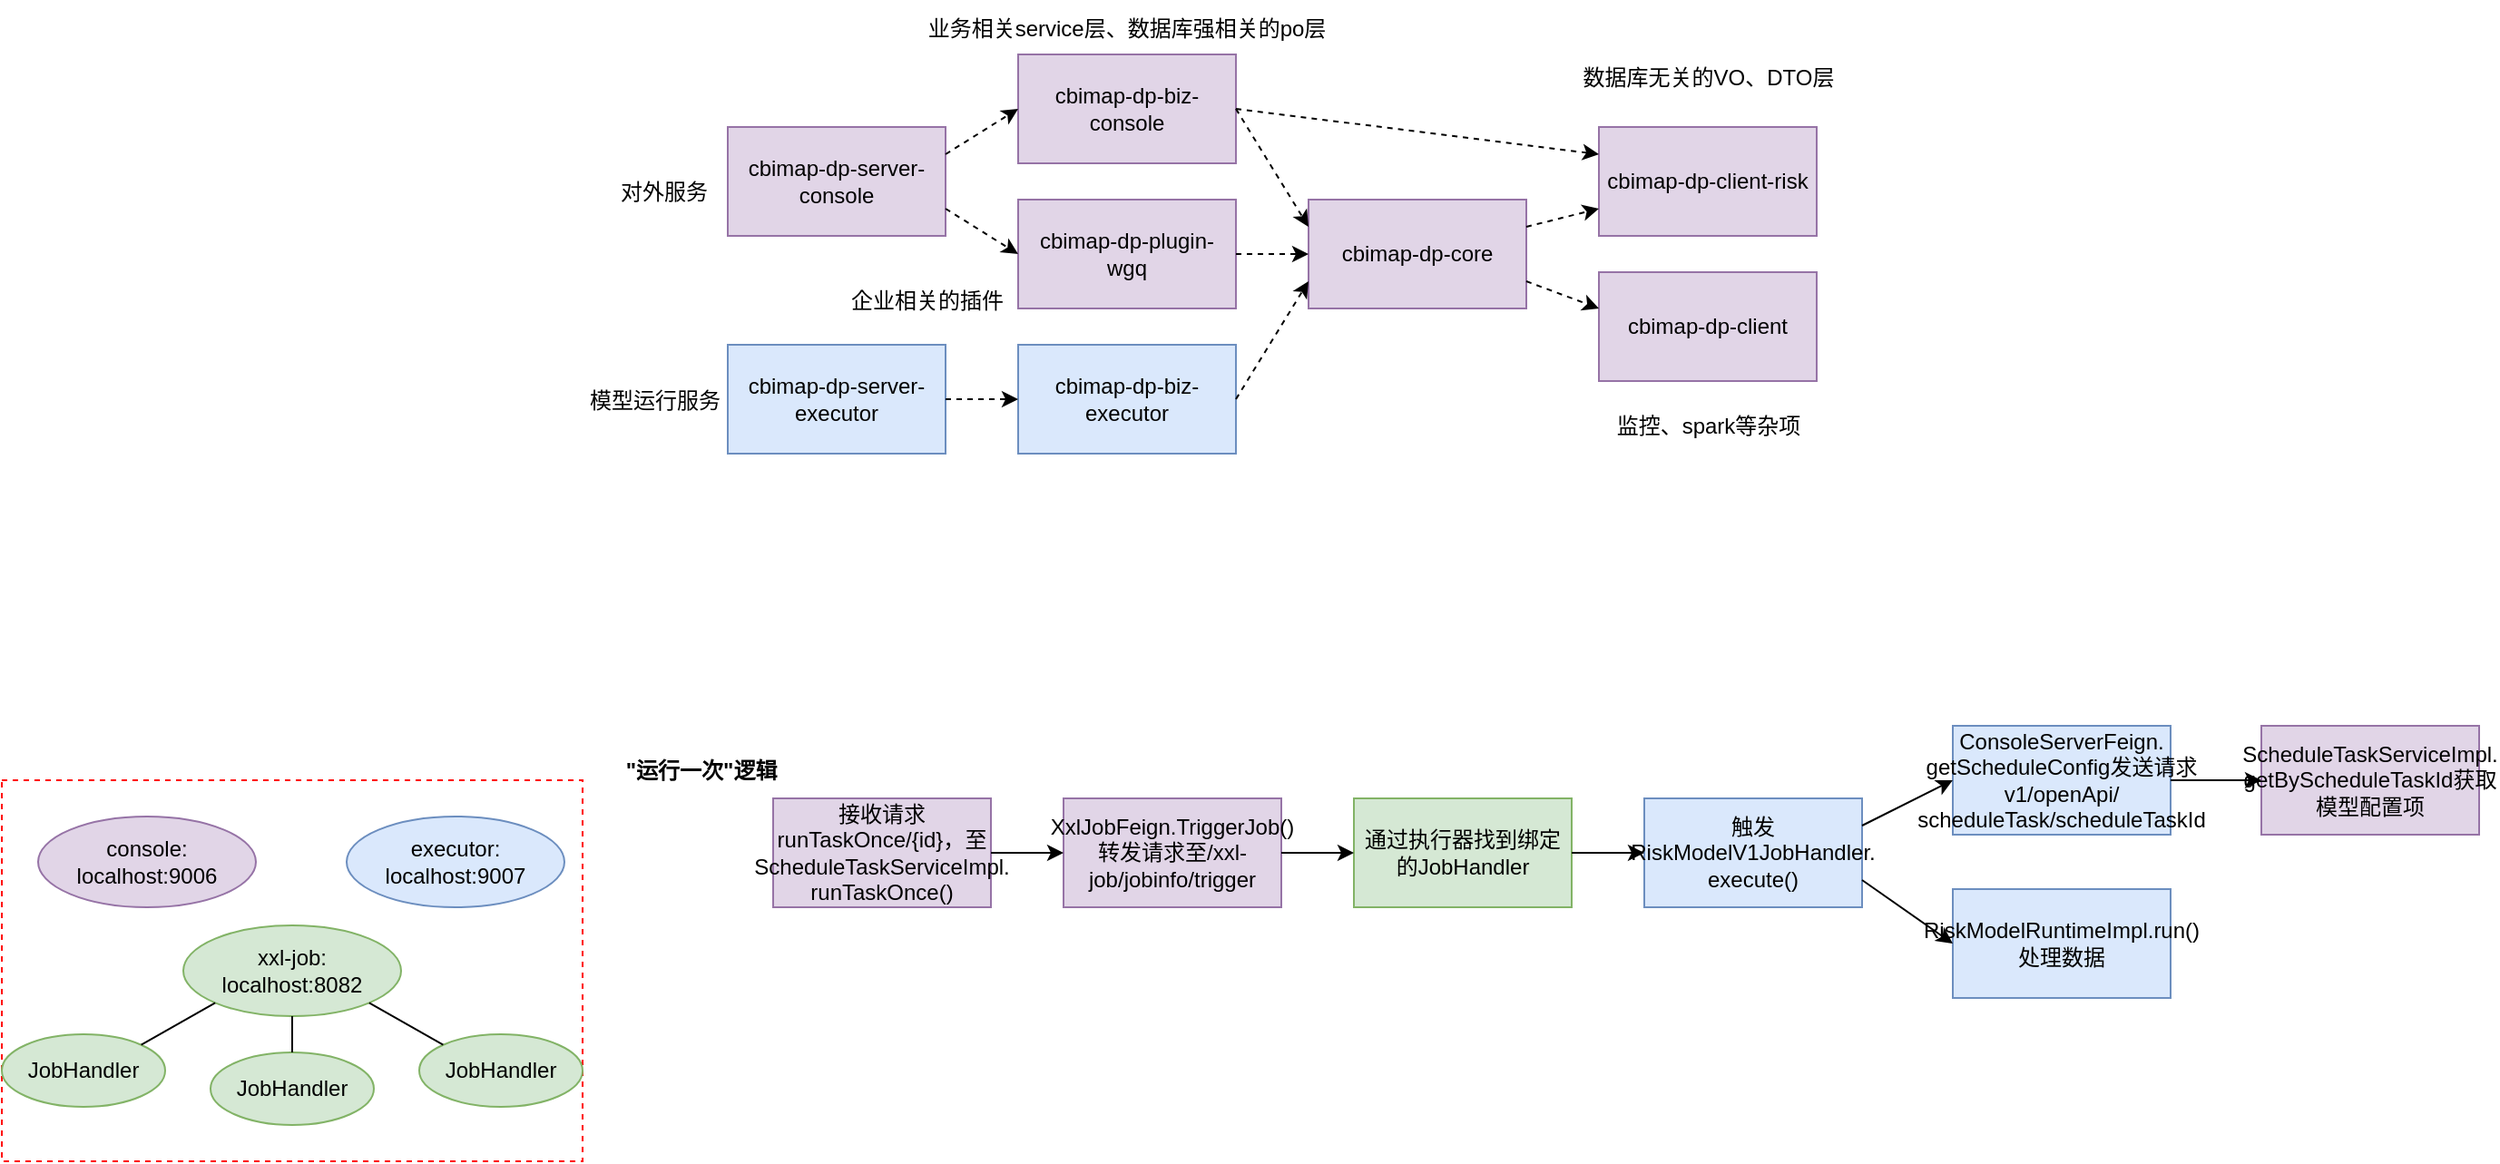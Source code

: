 <mxfile version="24.5.3" type="github">
  <diagram name="第 1 页" id="pFjIZeC7h0T4rhKodFum">
    <mxGraphModel dx="1834" dy="738" grid="1" gridSize="10" guides="1" tooltips="1" connect="1" arrows="1" fold="1" page="0" pageScale="1" pageWidth="827" pageHeight="1169" math="0" shadow="0">
      <root>
        <mxCell id="0" />
        <mxCell id="1" parent="0" />
        <mxCell id="apoiJXRifTdIaZTqekJm-19" value="" style="rounded=0;whiteSpace=wrap;html=1;dashed=1;fillColor=none;strokeColor=#FF0000;" vertex="1" parent="1">
          <mxGeometry x="-40" y="560" width="320" height="210" as="geometry" />
        </mxCell>
        <mxCell id="JhVvmMiedUeNjTpxYXZy-1" value="cbimap-dp-server-console" style="rounded=0;whiteSpace=wrap;html=1;fillColor=#e1d5e7;strokeColor=#9673a6;" parent="1" vertex="1">
          <mxGeometry x="360" y="200" width="120" height="60" as="geometry" />
        </mxCell>
        <mxCell id="JhVvmMiedUeNjTpxYXZy-2" value="cbimap-dp-server-executor" style="rounded=0;whiteSpace=wrap;html=1;fillColor=#dae8fc;strokeColor=#6c8ebf;" parent="1" vertex="1">
          <mxGeometry x="360" y="320" width="120" height="60" as="geometry" />
        </mxCell>
        <mxCell id="JhVvmMiedUeNjTpxYXZy-3" value="cbimap-dp-biz-console" style="rounded=0;whiteSpace=wrap;html=1;fillColor=#e1d5e7;strokeColor=#9673a6;" parent="1" vertex="1">
          <mxGeometry x="520" y="160" width="120" height="60" as="geometry" />
        </mxCell>
        <mxCell id="JhVvmMiedUeNjTpxYXZy-4" value="cbimap-dp-plugin-wgq" style="rounded=0;whiteSpace=wrap;html=1;fillColor=#e1d5e7;strokeColor=#9673a6;" parent="1" vertex="1">
          <mxGeometry x="520" y="240" width="120" height="60" as="geometry" />
        </mxCell>
        <mxCell id="JhVvmMiedUeNjTpxYXZy-5" value="" style="endArrow=classic;html=1;rounded=0;entryX=0;entryY=0.5;entryDx=0;entryDy=0;exitX=1;exitY=0.25;exitDx=0;exitDy=0;dashed=1;" parent="1" source="JhVvmMiedUeNjTpxYXZy-1" target="JhVvmMiedUeNjTpxYXZy-3" edge="1">
          <mxGeometry width="50" height="50" relative="1" as="geometry">
            <mxPoint x="470" y="530" as="sourcePoint" />
            <mxPoint x="520" y="480" as="targetPoint" />
          </mxGeometry>
        </mxCell>
        <mxCell id="JhVvmMiedUeNjTpxYXZy-6" value="" style="endArrow=classic;html=1;rounded=0;entryX=0;entryY=0.5;entryDx=0;entryDy=0;exitX=1;exitY=0.75;exitDx=0;exitDy=0;dashed=1;" parent="1" source="JhVvmMiedUeNjTpxYXZy-1" target="JhVvmMiedUeNjTpxYXZy-4" edge="1">
          <mxGeometry width="50" height="50" relative="1" as="geometry">
            <mxPoint x="450" y="240" as="sourcePoint" />
            <mxPoint x="530" y="180" as="targetPoint" />
          </mxGeometry>
        </mxCell>
        <mxCell id="JhVvmMiedUeNjTpxYXZy-8" value="cbimap-dp-core" style="rounded=0;whiteSpace=wrap;html=1;fillColor=#e1d5e7;strokeColor=#9673a6;" parent="1" vertex="1">
          <mxGeometry x="680" y="240" width="120" height="60" as="geometry" />
        </mxCell>
        <mxCell id="JhVvmMiedUeNjTpxYXZy-11" value="对外服务" style="text;align=center;verticalAlign=middle;resizable=0;points=[];autosize=1;strokeColor=none;fillColor=none;fontSize=12;" parent="1" vertex="1">
          <mxGeometry x="290" y="220" width="70" height="30" as="geometry" />
        </mxCell>
        <mxCell id="JhVvmMiedUeNjTpxYXZy-12" value="cbimap-dp-biz-executor" style="rounded=0;whiteSpace=wrap;html=1;fillColor=#dae8fc;strokeColor=#6c8ebf;" parent="1" vertex="1">
          <mxGeometry x="520" y="320" width="120" height="60" as="geometry" />
        </mxCell>
        <mxCell id="JhVvmMiedUeNjTpxYXZy-13" value="" style="endArrow=classic;html=1;rounded=0;entryX=0;entryY=0.5;entryDx=0;entryDy=0;exitX=1;exitY=0.5;exitDx=0;exitDy=0;dashed=1;" parent="1" source="JhVvmMiedUeNjTpxYXZy-2" target="JhVvmMiedUeNjTpxYXZy-12" edge="1">
          <mxGeometry width="50" height="50" relative="1" as="geometry">
            <mxPoint x="450" y="220" as="sourcePoint" />
            <mxPoint x="530" y="260" as="targetPoint" />
          </mxGeometry>
        </mxCell>
        <mxCell id="JhVvmMiedUeNjTpxYXZy-14" value="cbimap-dp-client-risk" style="rounded=0;whiteSpace=wrap;html=1;fillColor=#e1d5e7;strokeColor=#9673a6;" parent="1" vertex="1">
          <mxGeometry x="840" y="200" width="120" height="60" as="geometry" />
        </mxCell>
        <mxCell id="JhVvmMiedUeNjTpxYXZy-15" value="" style="endArrow=classic;html=1;rounded=0;entryX=0;entryY=0.25;entryDx=0;entryDy=0;exitX=1;exitY=0.5;exitDx=0;exitDy=0;dashed=1;" parent="1" source="JhVvmMiedUeNjTpxYXZy-3" target="JhVvmMiedUeNjTpxYXZy-8" edge="1">
          <mxGeometry width="50" height="50" relative="1" as="geometry">
            <mxPoint x="610" y="80" as="sourcePoint" />
            <mxPoint x="700" y="60" as="targetPoint" />
          </mxGeometry>
        </mxCell>
        <mxCell id="JhVvmMiedUeNjTpxYXZy-16" value="" style="endArrow=classic;html=1;rounded=0;entryX=0;entryY=0.25;entryDx=0;entryDy=0;exitX=1;exitY=0.5;exitDx=0;exitDy=0;dashed=1;" parent="1" source="JhVvmMiedUeNjTpxYXZy-3" target="JhVvmMiedUeNjTpxYXZy-14" edge="1">
          <mxGeometry width="50" height="50" relative="1" as="geometry">
            <mxPoint x="610" y="80" as="sourcePoint" />
            <mxPoint x="700" y="170" as="targetPoint" />
          </mxGeometry>
        </mxCell>
        <mxCell id="JhVvmMiedUeNjTpxYXZy-18" value="" style="endArrow=classic;html=1;rounded=0;entryX=0;entryY=0.75;entryDx=0;entryDy=0;exitX=1;exitY=0.5;exitDx=0;exitDy=0;dashed=1;" parent="1" source="JhVvmMiedUeNjTpxYXZy-12" target="JhVvmMiedUeNjTpxYXZy-8" edge="1">
          <mxGeometry width="50" height="50" relative="1" as="geometry">
            <mxPoint x="700" y="320" as="sourcePoint" />
            <mxPoint x="700" y="250" as="targetPoint" />
          </mxGeometry>
        </mxCell>
        <mxCell id="JhVvmMiedUeNjTpxYXZy-20" value="" style="endArrow=classic;html=1;rounded=0;entryX=0;entryY=0.5;entryDx=0;entryDy=0;exitX=1;exitY=0.5;exitDx=0;exitDy=0;dashed=1;" parent="1" source="JhVvmMiedUeNjTpxYXZy-4" target="JhVvmMiedUeNjTpxYXZy-8" edge="1">
          <mxGeometry width="50" height="50" relative="1" as="geometry">
            <mxPoint x="650" y="200" as="sourcePoint" />
            <mxPoint x="730" y="280" as="targetPoint" />
          </mxGeometry>
        </mxCell>
        <mxCell id="JhVvmMiedUeNjTpxYXZy-21" value="cbimap-dp-client" style="rounded=0;whiteSpace=wrap;html=1;fillColor=#e1d5e7;strokeColor=#9673a6;" parent="1" vertex="1">
          <mxGeometry x="840" y="280" width="120" height="60" as="geometry" />
        </mxCell>
        <mxCell id="JhVvmMiedUeNjTpxYXZy-22" value="" style="endArrow=classic;html=1;rounded=0;entryX=0;entryY=0.75;entryDx=0;entryDy=0;exitX=1;exitY=0.25;exitDx=0;exitDy=0;dashed=1;" parent="1" source="JhVvmMiedUeNjTpxYXZy-8" target="JhVvmMiedUeNjTpxYXZy-14" edge="1">
          <mxGeometry width="50" height="50" relative="1" as="geometry">
            <mxPoint x="650" y="200" as="sourcePoint" />
            <mxPoint x="730" y="160" as="targetPoint" />
          </mxGeometry>
        </mxCell>
        <mxCell id="JhVvmMiedUeNjTpxYXZy-23" value="" style="endArrow=classic;html=1;rounded=0;entryX=0;entryY=0.333;entryDx=0;entryDy=0;dashed=1;exitX=1;exitY=0.75;exitDx=0;exitDy=0;entryPerimeter=0;" parent="1" source="JhVvmMiedUeNjTpxYXZy-8" target="JhVvmMiedUeNjTpxYXZy-21" edge="1">
          <mxGeometry width="50" height="50" relative="1" as="geometry">
            <mxPoint x="820" y="350" as="sourcePoint" />
            <mxPoint x="790" y="190" as="targetPoint" />
          </mxGeometry>
        </mxCell>
        <mxCell id="h8nGuR-rwOSQyPATIooY-1" value="模型运行服务" style="text;align=center;verticalAlign=middle;resizable=0;points=[];autosize=1;strokeColor=none;fillColor=none;fontSize=12;" parent="1" vertex="1">
          <mxGeometry x="270" y="335" width="100" height="30" as="geometry" />
        </mxCell>
        <mxCell id="h8nGuR-rwOSQyPATIooY-2" value="企业相关的插件" style="text;align=center;verticalAlign=middle;resizable=0;points=[];autosize=1;strokeColor=none;fillColor=none;fontSize=12;" parent="1" vertex="1">
          <mxGeometry x="415" y="280" width="110" height="30" as="geometry" />
        </mxCell>
        <mxCell id="h8nGuR-rwOSQyPATIooY-3" value="业务相关service层、数据库强相关的po层" style="text;align=center;verticalAlign=middle;resizable=0;points=[];autosize=1;strokeColor=none;fillColor=none;fontSize=12;" parent="1" vertex="1">
          <mxGeometry x="460" y="130" width="240" height="30" as="geometry" />
        </mxCell>
        <mxCell id="h8nGuR-rwOSQyPATIooY-4" value="监控、spark等杂项" style="text;html=1;align=center;verticalAlign=middle;resizable=0;points=[];autosize=1;strokeColor=none;fillColor=none;" parent="1" vertex="1">
          <mxGeometry x="840" y="350" width="120" height="30" as="geometry" />
        </mxCell>
        <mxCell id="h8nGuR-rwOSQyPATIooY-5" value="数据库无关的VO、DTO层" style="text;html=1;align=center;verticalAlign=middle;resizable=0;points=[];autosize=1;strokeColor=none;fillColor=none;" parent="1" vertex="1">
          <mxGeometry x="820" y="158" width="160" height="30" as="geometry" />
        </mxCell>
        <mxCell id="-l04GpSZ2J9WOiK1gL53-1" value="XxlJobFeign.TriggerJob()转发请求至/xxl-job/jobinfo/trigger" style="rounded=0;whiteSpace=wrap;html=1;fillColor=#e1d5e7;strokeColor=#9673a6;" parent="1" vertex="1">
          <mxGeometry x="545" y="570" width="120" height="60" as="geometry" />
        </mxCell>
        <mxCell id="-l04GpSZ2J9WOiK1gL53-2" value="通过执行器找到绑定的JobHandler" style="rounded=0;whiteSpace=wrap;html=1;fillColor=#d5e8d4;strokeColor=#82b366;" parent="1" vertex="1">
          <mxGeometry x="705" y="570" width="120" height="60" as="geometry" />
        </mxCell>
        <mxCell id="-l04GpSZ2J9WOiK1gL53-3" value="接收请求runTaskOnce/{id}，&lt;span style=&quot;background-color: initial;&quot;&gt;至ScheduleTaskServiceImpl.&lt;/span&gt;&lt;div&gt;&lt;span style=&quot;background-color: initial;&quot;&gt;runTaskOnce()&lt;/span&gt;&lt;/div&gt;" style="rounded=0;whiteSpace=wrap;html=1;fillColor=#e1d5e7;strokeColor=#9673a6;" parent="1" vertex="1">
          <mxGeometry x="385" y="570" width="120" height="60" as="geometry" />
        </mxCell>
        <mxCell id="-l04GpSZ2J9WOiK1gL53-4" value="" style="endArrow=classic;html=1;rounded=0;entryX=0;entryY=0.5;entryDx=0;entryDy=0;exitX=1;exitY=0.5;exitDx=0;exitDy=0;" parent="1" source="-l04GpSZ2J9WOiK1gL53-3" target="-l04GpSZ2J9WOiK1gL53-1" edge="1">
          <mxGeometry width="50" height="50" relative="1" as="geometry">
            <mxPoint x="415" y="470" as="sourcePoint" />
            <mxPoint x="395" y="410" as="targetPoint" />
          </mxGeometry>
        </mxCell>
        <mxCell id="-l04GpSZ2J9WOiK1gL53-5" value="触发RiskModelV1JobHandler.&lt;div&gt;execute()&lt;/div&gt;" style="rounded=0;whiteSpace=wrap;html=1;fillColor=#dae8fc;strokeColor=#6c8ebf;" parent="1" vertex="1">
          <mxGeometry x="865" y="570" width="120" height="60" as="geometry" />
        </mxCell>
        <mxCell id="-l04GpSZ2J9WOiK1gL53-6" value="" style="endArrow=classic;html=1;rounded=0;entryX=0;entryY=0.5;entryDx=0;entryDy=0;exitX=1;exitY=0.5;exitDx=0;exitDy=0;" parent="1" source="-l04GpSZ2J9WOiK1gL53-2" target="-l04GpSZ2J9WOiK1gL53-5" edge="1">
          <mxGeometry width="50" height="50" relative="1" as="geometry">
            <mxPoint x="845" y="610" as="sourcePoint" />
            <mxPoint x="555" y="610" as="targetPoint" />
          </mxGeometry>
        </mxCell>
        <mxCell id="apoiJXRifTdIaZTqekJm-1" value="console: localhost:9006" style="ellipse;whiteSpace=wrap;html=1;fillColor=#e1d5e7;strokeColor=#9673a6;" vertex="1" parent="1">
          <mxGeometry x="-20" y="580" width="120" height="50" as="geometry" />
        </mxCell>
        <mxCell id="apoiJXRifTdIaZTqekJm-2" value="executor: localhost:9007" style="ellipse;whiteSpace=wrap;html=1;fillColor=#dae8fc;strokeColor=#6c8ebf;" vertex="1" parent="1">
          <mxGeometry x="150" y="580" width="120" height="50" as="geometry" />
        </mxCell>
        <mxCell id="apoiJXRifTdIaZTqekJm-3" value="xxl-job&lt;span style=&quot;background-color: initial;&quot;&gt;: localhost:8082&lt;/span&gt;" style="ellipse;whiteSpace=wrap;html=1;fillColor=#d5e8d4;strokeColor=#82b366;" vertex="1" parent="1">
          <mxGeometry x="60" y="640" width="120" height="50" as="geometry" />
        </mxCell>
        <mxCell id="apoiJXRifTdIaZTqekJm-5" value="" style="endArrow=classic;html=1;rounded=0;entryX=0;entryY=0.5;entryDx=0;entryDy=0;exitX=1;exitY=0.5;exitDx=0;exitDy=0;" edge="1" parent="1" source="-l04GpSZ2J9WOiK1gL53-1" target="-l04GpSZ2J9WOiK1gL53-2">
          <mxGeometry width="50" height="50" relative="1" as="geometry">
            <mxPoint x="835" y="610" as="sourcePoint" />
            <mxPoint x="875" y="610" as="targetPoint" />
          </mxGeometry>
        </mxCell>
        <mxCell id="apoiJXRifTdIaZTqekJm-6" value="JobHandler" style="ellipse;whiteSpace=wrap;html=1;fillColor=#d5e8d4;strokeColor=#82b366;" vertex="1" parent="1">
          <mxGeometry x="-40" y="700" width="90" height="40" as="geometry" />
        </mxCell>
        <mxCell id="apoiJXRifTdIaZTqekJm-7" value="JobHandler" style="ellipse;whiteSpace=wrap;html=1;fillColor=#d5e8d4;strokeColor=#82b366;" vertex="1" parent="1">
          <mxGeometry x="75" y="710" width="90" height="40" as="geometry" />
        </mxCell>
        <mxCell id="apoiJXRifTdIaZTqekJm-8" value="JobHandler" style="ellipse;whiteSpace=wrap;html=1;fillColor=#d5e8d4;strokeColor=#82b366;" vertex="1" parent="1">
          <mxGeometry x="190" y="700" width="90" height="40" as="geometry" />
        </mxCell>
        <mxCell id="apoiJXRifTdIaZTqekJm-9" value="" style="endArrow=none;html=1;rounded=0;entryX=0;entryY=1;entryDx=0;entryDy=0;exitX=1;exitY=0;exitDx=0;exitDy=0;" edge="1" parent="1" source="apoiJXRifTdIaZTqekJm-6" target="apoiJXRifTdIaZTqekJm-3">
          <mxGeometry width="50" height="50" relative="1" as="geometry">
            <mxPoint x="-10" y="710" as="sourcePoint" />
            <mxPoint x="40" y="660" as="targetPoint" />
          </mxGeometry>
        </mxCell>
        <mxCell id="apoiJXRifTdIaZTqekJm-10" value="" style="endArrow=none;html=1;rounded=0;entryX=0.5;entryY=1;entryDx=0;entryDy=0;exitX=0.5;exitY=0;exitDx=0;exitDy=0;" edge="1" parent="1" source="apoiJXRifTdIaZTqekJm-7" target="apoiJXRifTdIaZTqekJm-3">
          <mxGeometry width="50" height="50" relative="1" as="geometry">
            <mxPoint x="70" y="810" as="sourcePoint" />
            <mxPoint x="120" y="760" as="targetPoint" />
          </mxGeometry>
        </mxCell>
        <mxCell id="apoiJXRifTdIaZTqekJm-11" value="" style="endArrow=none;html=1;rounded=0;entryX=1;entryY=1;entryDx=0;entryDy=0;exitX=0;exitY=0;exitDx=0;exitDy=0;" edge="1" parent="1" source="apoiJXRifTdIaZTqekJm-8" target="apoiJXRifTdIaZTqekJm-3">
          <mxGeometry width="50" height="50" relative="1" as="geometry">
            <mxPoint x="160" y="750" as="sourcePoint" />
            <mxPoint x="210" y="700" as="targetPoint" />
          </mxGeometry>
        </mxCell>
        <mxCell id="apoiJXRifTdIaZTqekJm-12" value="&lt;b&gt;&quot;运行一次&quot;逻辑&lt;/b&gt;" style="text;html=1;align=center;verticalAlign=middle;resizable=0;points=[];autosize=1;strokeColor=none;fillColor=none;" vertex="1" parent="1">
          <mxGeometry x="290" y="540" width="110" height="30" as="geometry" />
        </mxCell>
        <mxCell id="apoiJXRifTdIaZTqekJm-13" value="ConsoleServerFeign.&lt;div&gt;getScheduleConfig发送请求v1/openApi/&lt;div&gt;scheduleTask/scheduleTaskId&lt;/div&gt;&lt;/div&gt;" style="rounded=0;whiteSpace=wrap;html=1;fillColor=#dae8fc;strokeColor=#6c8ebf;" vertex="1" parent="1">
          <mxGeometry x="1035" y="530" width="120" height="60" as="geometry" />
        </mxCell>
        <mxCell id="apoiJXRifTdIaZTqekJm-14" value="ScheduleTaskServiceImpl.&lt;div&gt;getByScheduleTaskId获取模型配置项&lt;/div&gt;" style="rounded=0;whiteSpace=wrap;html=1;fillColor=#e1d5e7;strokeColor=#9673a6;" vertex="1" parent="1">
          <mxGeometry x="1205" y="530" width="120" height="60" as="geometry" />
        </mxCell>
        <mxCell id="apoiJXRifTdIaZTqekJm-15" value="" style="endArrow=classic;html=1;rounded=0;entryX=0;entryY=0.5;entryDx=0;entryDy=0;exitX=1;exitY=0.25;exitDx=0;exitDy=0;" edge="1" parent="1" source="-l04GpSZ2J9WOiK1gL53-5" target="apoiJXRifTdIaZTqekJm-13">
          <mxGeometry width="50" height="50" relative="1" as="geometry">
            <mxPoint x="835" y="610" as="sourcePoint" />
            <mxPoint x="875" y="610" as="targetPoint" />
          </mxGeometry>
        </mxCell>
        <mxCell id="apoiJXRifTdIaZTqekJm-16" value="" style="endArrow=classic;html=1;rounded=0;entryX=0;entryY=0.5;entryDx=0;entryDy=0;exitX=1;exitY=0.5;exitDx=0;exitDy=0;" edge="1" parent="1" source="apoiJXRifTdIaZTqekJm-13" target="apoiJXRifTdIaZTqekJm-14">
          <mxGeometry width="50" height="50" relative="1" as="geometry">
            <mxPoint x="995" y="595" as="sourcePoint" />
            <mxPoint x="1045" y="570" as="targetPoint" />
          </mxGeometry>
        </mxCell>
        <mxCell id="apoiJXRifTdIaZTqekJm-17" value="RiskModelRuntimeImpl.run()处理数据" style="rounded=0;whiteSpace=wrap;html=1;fillColor=#dae8fc;strokeColor=#6c8ebf;" vertex="1" parent="1">
          <mxGeometry x="1035" y="620" width="120" height="60" as="geometry" />
        </mxCell>
        <mxCell id="apoiJXRifTdIaZTqekJm-18" value="" style="endArrow=classic;html=1;rounded=0;entryX=0;entryY=0.5;entryDx=0;entryDy=0;exitX=1;exitY=0.75;exitDx=0;exitDy=0;" edge="1" parent="1" source="-l04GpSZ2J9WOiK1gL53-5" target="apoiJXRifTdIaZTqekJm-17">
          <mxGeometry width="50" height="50" relative="1" as="geometry">
            <mxPoint x="995" y="595" as="sourcePoint" />
            <mxPoint x="1045" y="570" as="targetPoint" />
          </mxGeometry>
        </mxCell>
      </root>
    </mxGraphModel>
  </diagram>
</mxfile>
